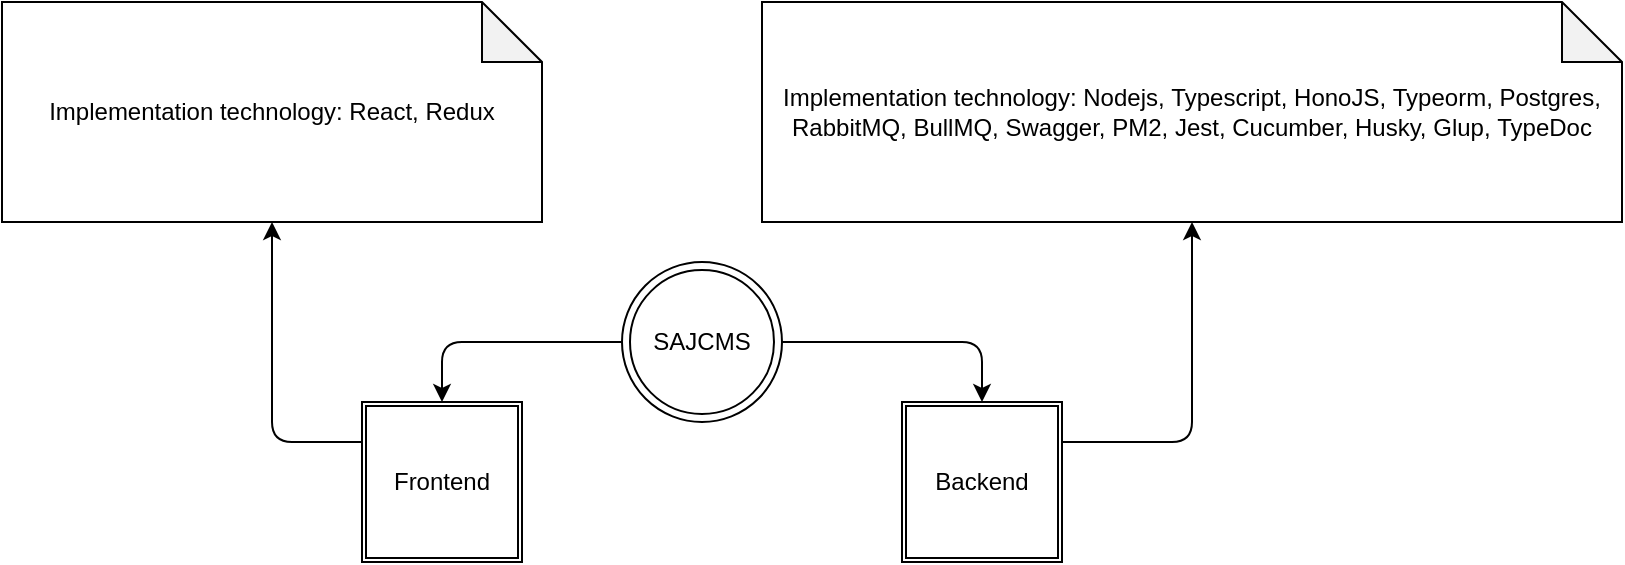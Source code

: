 <mxfile>
    <diagram id="P8c8Nt7OdTTTMpGBetay" name="Page-1">
        <mxGraphModel dx="721" dy="520" grid="0" gridSize="10" guides="1" tooltips="1" connect="1" arrows="1" fold="1" page="1" pageScale="1" pageWidth="850" pageHeight="1100" math="0" shadow="0">
            <root>
                <mxCell id="0"/>
                <mxCell id="1" parent="0"/>
                <mxCell id="31" style="edgeStyle=none;html=1;" parent="1" source="27" target="30" edge="1">
                    <mxGeometry relative="1" as="geometry">
                        <Array as="points">
                            <mxPoint x="240" y="220"/>
                        </Array>
                    </mxGeometry>
                </mxCell>
                <mxCell id="33" style="edgeStyle=none;html=1;" parent="1" source="27" target="32" edge="1">
                    <mxGeometry relative="1" as="geometry">
                        <Array as="points">
                            <mxPoint x="510" y="220"/>
                        </Array>
                    </mxGeometry>
                </mxCell>
                <mxCell id="27" value="SAJCMS" style="ellipse;shape=doubleEllipse;whiteSpace=wrap;html=1;aspect=fixed;" parent="1" vertex="1">
                    <mxGeometry x="330" y="180" width="80" height="80" as="geometry"/>
                </mxCell>
                <mxCell id="40" style="edgeStyle=none;html=1;exitX=0;exitY=0.25;exitDx=0;exitDy=0;" parent="1" source="30" target="39" edge="1">
                    <mxGeometry relative="1" as="geometry">
                        <Array as="points">
                            <mxPoint x="155" y="270"/>
                        </Array>
                    </mxGeometry>
                </mxCell>
                <mxCell id="30" value="Frontend" style="shape=ext;double=1;whiteSpace=wrap;html=1;aspect=fixed;" parent="1" vertex="1">
                    <mxGeometry x="200" y="250" width="80" height="80" as="geometry"/>
                </mxCell>
                <mxCell id="38" style="edgeStyle=none;html=1;exitX=1;exitY=0.25;exitDx=0;exitDy=0;" parent="1" source="32" target="34" edge="1">
                    <mxGeometry relative="1" as="geometry">
                        <Array as="points">
                            <mxPoint x="615" y="270"/>
                        </Array>
                    </mxGeometry>
                </mxCell>
                <mxCell id="32" value="Backend" style="shape=ext;double=1;whiteSpace=wrap;html=1;aspect=fixed;" parent="1" vertex="1">
                    <mxGeometry x="470" y="250" width="80" height="80" as="geometry"/>
                </mxCell>
                <mxCell id="34" value="Implementation technology:&amp;nbsp;&lt;span style=&quot;background-color: initial;&quot;&gt;Nodejs,&amp;nbsp;&lt;/span&gt;&lt;span style=&quot;background-color: initial;&quot;&gt;Typescript,&amp;nbsp;&lt;/span&gt;&lt;span style=&quot;background-color: initial;&quot;&gt;HonoJS,&amp;nbsp;&lt;/span&gt;&lt;span style=&quot;background-color: initial;&quot;&gt;Typeorm,&amp;nbsp;&lt;/span&gt;&lt;span style=&quot;background-color: initial;&quot;&gt;Postgres,&lt;br&gt;&lt;/span&gt;&lt;span style=&quot;background-color: initial;&quot;&gt;RabbitMQ,&amp;nbsp;&lt;/span&gt;&lt;span style=&quot;background-color: initial;&quot;&gt;BullMQ,&amp;nbsp;&lt;/span&gt;&lt;span style=&quot;background-color: initial;&quot;&gt;Swagger,&amp;nbsp;&lt;/span&gt;&lt;span style=&quot;background-color: initial;&quot;&gt;PM2,&amp;nbsp;&lt;/span&gt;&lt;span style=&quot;background-color: initial;&quot;&gt;Jest,&amp;nbsp;&lt;/span&gt;&lt;span style=&quot;background-color: initial;&quot;&gt;Cucumber,&amp;nbsp;&lt;/span&gt;&lt;span style=&quot;background-color: initial;&quot;&gt;Husky,&amp;nbsp;&lt;/span&gt;&lt;span style=&quot;background-color: initial;&quot;&gt;Glup,&amp;nbsp;&lt;/span&gt;&lt;span style=&quot;background-color: initial;&quot;&gt;TypeDoc&lt;/span&gt;" style="shape=note;whiteSpace=wrap;html=1;backgroundOutline=1;darkOpacity=0.05;" parent="1" vertex="1">
                    <mxGeometry x="400" y="50" width="430" height="110" as="geometry"/>
                </mxCell>
                <mxCell id="39" value="Implementation technology: React, Redux" style="shape=note;whiteSpace=wrap;html=1;backgroundOutline=1;darkOpacity=0.05;" parent="1" vertex="1">
                    <mxGeometry x="20" y="50" width="270" height="110" as="geometry"/>
                </mxCell>
            </root>
        </mxGraphModel>
    </diagram>
</mxfile>